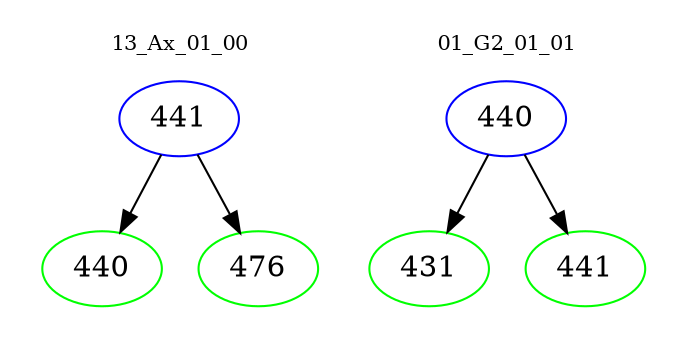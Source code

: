 digraph{
subgraph cluster_0 {
color = white
label = "13_Ax_01_00";
fontsize=10;
T0_441 [label="441", color="blue"]
T0_441 -> T0_440 [color="black"]
T0_440 [label="440", color="green"]
T0_441 -> T0_476 [color="black"]
T0_476 [label="476", color="green"]
}
subgraph cluster_1 {
color = white
label = "01_G2_01_01";
fontsize=10;
T1_440 [label="440", color="blue"]
T1_440 -> T1_431 [color="black"]
T1_431 [label="431", color="green"]
T1_440 -> T1_441 [color="black"]
T1_441 [label="441", color="green"]
}
}
